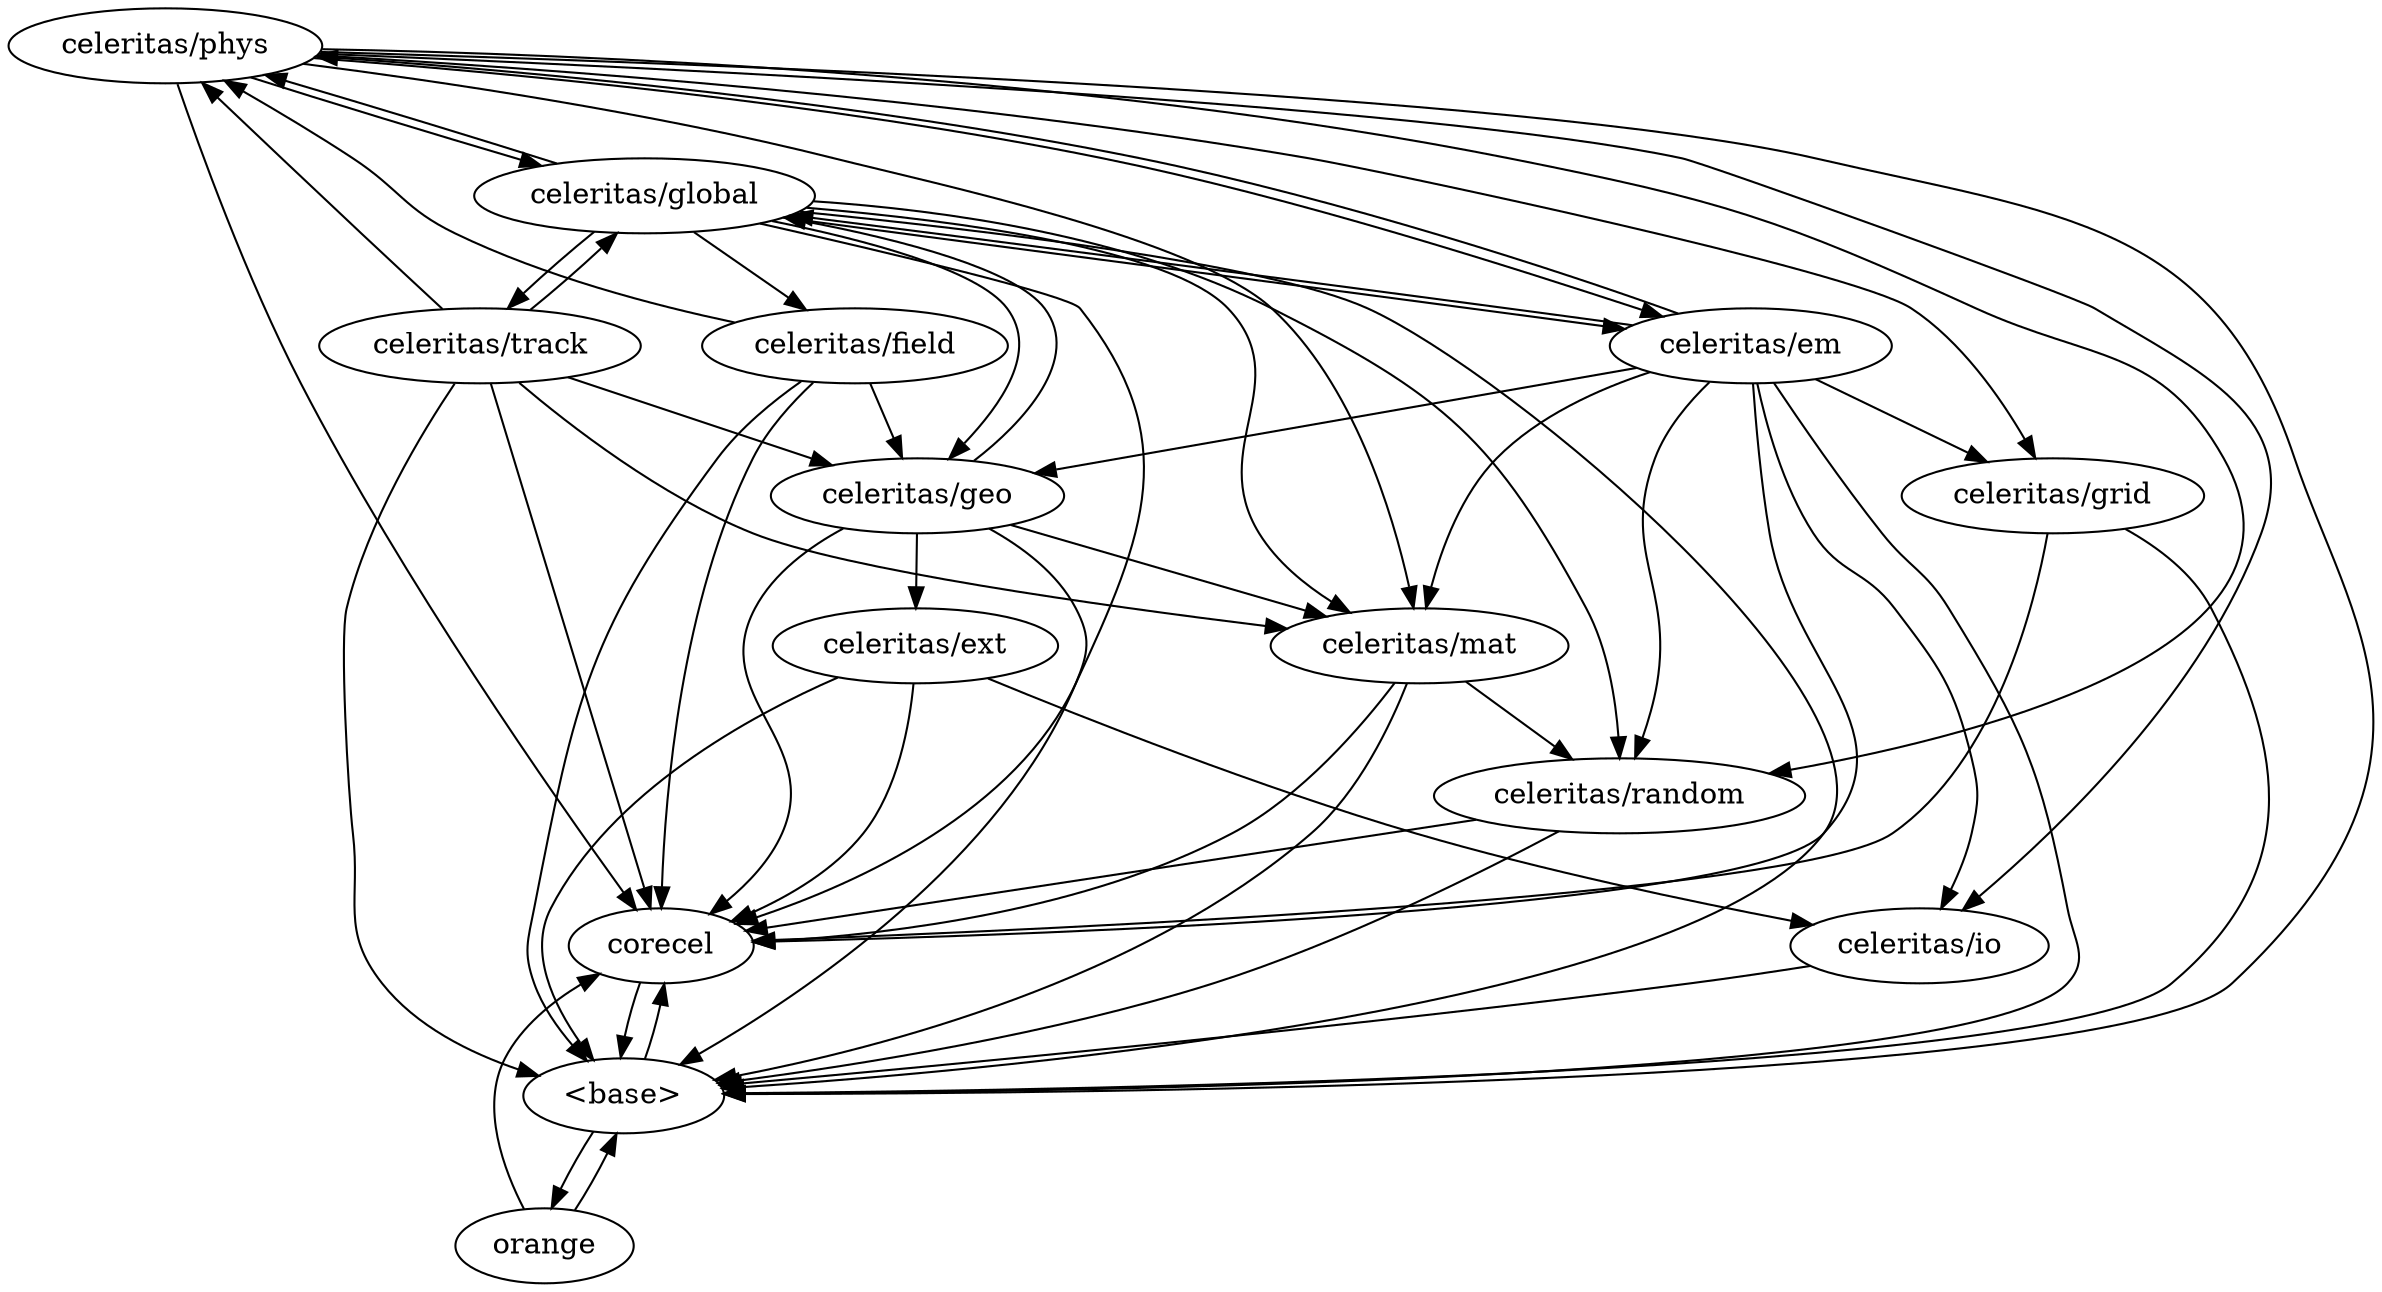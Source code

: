digraph packages {
"corecel" -> "<base>" [weight=0.249] // [0.3333333333333333, 0.16666666666666666, 0.25, 1.0, 0.3333333333333333, 0.25, 1.0, 0.5, 0.5, 0.3333333333333333, 0.5, 0.2, 0.3333333333333333, 0.3333333333333333, 0.3333333333333333, 0.3333333333333333, 0.2, 0.14285714285714285, 1.0, 1.0, 0.5, 0.5, 0.25, 0.3333333333333333, 1.0, 1.0, 1.0, 0.2, 0.25, 0.3333333333333333, 0.5, 1.0]
"celeritas/ext" -> "<base>" [weight=0.266] // [0.2, 1.0, 0.5, 0.3333333333333333, 0.14285714285714285, 0.5, 0.125, 1.0, 1.0, 0.3333333333333333, 0.25, 1.0]
"celeritas/ext" -> "corecel" [weight=0.157] // [0.2, 0.14285714285714285, 1.0, 0.14285714285714285, 0.125, 0.3333333333333333, 0.25]
"celeritas/field" -> "<base>" [weight=0.156] // [0.5, 0.125, 0.3333333333333333, 0.14285714285714285, 0.25, 0.3333333333333333, 0.5, 0.5, 0.25, 0.3333333333333333, 0.25, 0.3333333333333333, 0.2]
"celeritas/field" -> "corecel" [weight=0.144] // [0.125, 0.14285714285714285, 0.3333333333333333, 0.3333333333333333, 0.5, 0.5, 0.25, 0.2, 0.2]
"celeritas/field" -> "celeritas/geo" [weight=0.571] // [0.14285714285714285, 1.0]
"celeritas/field" -> "celeritas/phys" [weight=0.143] // [0.14285714285714285]
"<base>" -> "corecel" [weight=0.138] // [0.25, 0.2, 0.25, 0.5, 0.2, 0.2, 0.3333333333333333]
"celeritas/geo" -> "celeritas/ext" [weight=0.500] // [0.5, 0.5, 0.5]
"celeritas/geo" -> "<base>" [weight=0.195] // [0.5, 0.5, 0.5, 0.2, 0.25]
"celeritas/geo" -> "corecel" [weight=0.300] // [1.0, 0.2]
"celeritas/geo" -> "celeritas/mat" [weight=0.200] // [0.2]
"celeritas/geo" -> "celeritas/global" [weight=0.625] // [1.0, 0.25]
"celeritas/ext" -> "celeritas/io" [weight=0.389] // [0.5, 0.3333333333333333, 0.3333333333333333]
"celeritas/io" -> "<base>" [weight=0.400] // [1.0, 0.5, 1.0, 1.0, 0.5]
"<base>" -> "orange" [weight=0.100] // [0.2, 0.2]
"orange" -> "<base>" [weight=0.150] // [1.0, 0.2, 0.3333333333333333, 0.3333333333333333, 0.2, 0.3333333333333333, 0.16666666666666666, 0.16666666666666666, 0.25, 0.16666666666666666, 0.16666666666666666, 0.3333333333333333, 0.16666666666666666, 0.16666666666666666, 0.25, 1.0, 1.0, 0.25, 0.1, 0.25, 0.1, 0.1111111111111111, 0.1111111111111111, 0.2, 0.25, 0.5, 0.14285714285714285, 0.25, 0.3333333333333333, 0.2, 0.25, 0.3333333333333333]
"orange" -> "corecel" [weight=0.104] // [0.2, 0.3333333333333333, 0.16666666666666666, 0.16666666666666666, 0.25, 0.16666666666666666, 0.16666666666666666, 0.16666666666666666, 0.16666666666666666, 0.16666666666666666, 0.16666666666666666, 0.3333333333333333, 0.25, 0.1, 0.25, 0.1111111111111111, 0.2, 0.2, 0.2, 0.25, 0.14285714285714285, 0.25, 0.3333333333333333, 0.25, 0.2]
"celeritas/phys" -> "<base>" [weight=0.121] // [0.25, 0.125, 0.125, 0.3333333333333333, 1.0, 0.25, 0.125, 0.125, 0.05555555555555555, 0.07142857142857142, 0.3333333333333333, 0.5, 0.25, 0.5, 0.16666666666666666, 0.125, 0.25, 0.125, 0.07692307692307693, 0.125, 0.07142857142857142, 0.3333333333333333, 0.2, 0.3333333333333333, 0.2, 0.2, 0.25, 0.25]
"celeritas/phys" -> "corecel" [weight=0.105] // [0.5, 0.16666666666666666, 0.25, 0.25, 0.07692307692307693, 0.125, 0.125, 0.125, 0.07692307692307693, 0.125, 0.05555555555555555, 0.2, 0.125, 0.3333333333333333, 0.125, 0.05555555555555555, 0.07142857142857142, 1.0]
"celeritas/phys" -> "celeritas/mat" [weight=0.098] // [0.16666666666666666, 0.05555555555555555, 0.07142857142857142]
"celeritas/phys" -> "celeritas/io" [weight=0.125] // [0.125]
"celeritas/phys" -> "celeritas/global" [weight=0.291] // [0.3333333333333333, 0.3333333333333333, 0.125, 0.5, 0.3333333333333333, 0.2, 0.25, 0.25]
"celeritas/phys" -> "celeritas/em" [weight=0.069] // [0.07692307692307693, 0.07142857142857142, 0.05555555555555555, 0.07142857142857142]
"celeritas/phys" -> "celeritas/grid" [weight=0.101] // [0.07692307692307693, 0.05555555555555555, 0.07142857142857142, 0.2]
"celeritas/phys" -> "celeritas/random" [weight=0.104] // [0.05555555555555555, 0.05555555555555555, 0.2]
"celeritas/global" -> "<base>" [weight=0.184] // [0.09090909090909091, 0.25, 1.0, 0.25, 0.25]
"celeritas/global" -> "celeritas/field" [weight=0.091] // [0.09090909090909091]
"celeritas/global" -> "celeritas/phys" [weight=0.091] // [0.09090909090909091, 0.09090909090909091, 0.09090909090909091]
"celeritas/global" -> "celeritas/em" [weight=0.091] // [0.09090909090909091, 0.09090909090909091, 0.09090909090909091, 0.09090909090909091]
"celeritas/em" -> "<base>" [weight=0.090] // [0.14285714285714285, 0.14285714285714285, 0.058823529411764705, 0.05555555555555555, 0.08333333333333333, 0.07692307692307693, 0.0625, 0.058823529411764705, 0.0625, 0.08333333333333333, 0.058823529411764705, 0.06666666666666667, 0.14285714285714285, 0.14285714285714285, 0.058823529411764705, 0.05555555555555555, 0.08333333333333333, 0.07692307692307693, 0.0625, 0.058823529411764705, 0.0625, 0.08333333333333333, 0.058823529411764705, 0.06666666666666667, 0.2, 0.25, 0.5, 0.2, 0.25, 1.0, 0.25, 0.16666666666666666, 0.3333333333333333, 0.25, 0.2, 0.14285714285714285, 0.16666666666666666, 0.2, 0.2, 0.25, 0.25, 0.16666666666666666, 0.3333333333333333, 0.25, 0.2, 0.14285714285714285, 0.16666666666666666, 0.2, 0.2, 0.2, 0.125, 0.16666666666666666, 0.1111111111111111, 0.125, 0.1111111111111111, 0.125, 0.1111111111111111, 0.125, 0.1111111111111111, 0.3333333333333333, 0.125, 0.16666666666666666, 0.16666666666666666, 0.125, 0.2, 0.2, 0.09090909090909091, 0.07142857142857142, 0.07692307692307693, 0.125, 0.5, 0.16666666666666666, 0.16666666666666666, 0.2, 0.09090909090909091, 0.07142857142857142, 0.07692307692307693, 0.16666666666666666, 0.2, 0.25, 0.25, 0.14285714285714285, 0.2, 0.2, 0.2, 0.2, 0.2, 0.2, 0.3333333333333333, 0.2, 0.25, 0.3333333333333333, 0.09090909090909091, 0.08333333333333333, 0.2, 0.3333333333333333, 0.25, 0.25, 0.25, 0.25, 0.25, 0.25, 0.25, 0.25, 0.25, 0.25]
"celeritas/em" -> "corecel" [weight=0.066] // [0.14285714285714285, 0.14285714285714285, 0.058823529411764705, 0.0625, 0.2, 0.25, 0.2, 0.2, 0.14285714285714285, 0.16666666666666666, 0.2, 0.2, 0.2, 0.16666666666666666, 0.25, 0.25, 0.16666666666666666, 0.3333333333333333, 0.125, 0.1111111111111111, 0.125, 0.1111111111111111, 0.125, 0.16666666666666666, 0.25, 0.2, 0.14285714285714285, 0.2, 0.058823529411764705, 0.05555555555555555, 0.08333333333333333, 0.07692307692307693, 0.0625, 0.058823529411764705, 0.0625, 0.08333333333333333, 0.058823529411764705, 0.06666666666666667, 0.058823529411764705, 0.05555555555555555, 0.08333333333333333, 0.07692307692307693, 0.0625, 0.058823529411764705, 0.0625, 0.08333333333333333, 0.058823529411764705, 0.06666666666666667, 0.2, 0.09090909090909091, 0.08333333333333333, 0.16666666666666666, 0.16666666666666666, 0.125, 0.2, 0.16666666666666666, 0.16666666666666666, 0.2, 0.09090909090909091, 0.07142857142857142, 0.07692307692307693, 0.16666666666666666, 0.14285714285714285]
"celeritas/em" -> "celeritas/phys" [weight=0.197] // [0.14285714285714285, 0.058823529411764705, 0.05555555555555555, 0.08333333333333333, 0.07692307692307693, 0.0625, 0.058823529411764705, 0.0625, 0.08333333333333333, 0.058823529411764705, 0.06666666666666667, 0.3333333333333333, 0.2, 0.3333333333333333, 0.3333333333333333, 0.16666666666666666, 0.5, 0.3333333333333333, 0.25, 0.25, 0.16666666666666666, 0.3333333333333333, 0.25, 0.3333333333333333, 0.3333333333333333, 0.5, 0.3333333333333333, 0.25, 0.25, 0.25, 0.125, 0.09090909090909091, 0.07142857142857142, 0.07692307692307693, 0.25, 0.09090909090909091, 0.08333333333333333]
"celeritas/em" -> "celeritas/random" [weight=0.121] // [0.14285714285714285, 0.14285714285714285, 0.058823529411764705, 0.08333333333333333, 0.07692307692307693, 0.0625, 0.058823529411764705, 0.0625, 0.08333333333333333, 0.2, 0.25, 0.09090909090909091, 0.08333333333333333, 0.16666666666666666, 0.16666666666666666, 0.125, 0.2, 0.16666666666666666, 0.16666666666666666, 0.2, 0.07142857142857142, 0.07692307692307693, 0.08333333333333333, 0.07692307692307693]
"celeritas/em" -> "celeritas/io" [weight=0.178] // [0.2, 0.16666666666666666, 0.16666666666666666]
"celeritas/em" -> "celeritas/mat" [weight=0.148] // [0.25, 0.25, 0.25, 0.25, 0.125, 0.16666666666666666, 0.1111111111111111, 0.125, 0.07142857142857142, 0.16666666666666666, 0.25, 0.25, 0.16666666666666666, 0.058823529411764705, 0.05555555555555555, 0.0625, 0.058823529411764705, 0.06666666666666667, 0.14285714285714285, 0.09090909090909091, 0.08333333333333333, 0.2]
"celeritas/em" -> "celeritas/global" [weight=0.234] // [0.2, 0.25, 0.25, 0.3333333333333333, 0.14285714285714285, 0.2, 0.2, 0.2, 0.2, 0.2, 0.25, 0.25, 0.25, 0.25, 0.25, 0.25, 0.25, 0.25, 0.25, 0.25]
"celeritas/em" -> "celeritas/grid" [weight=0.120] // [0.1111111111111111, 0.125, 0.16666666666666666, 0.16666666666666666, 0.0625, 0.16666666666666666, 0.16666666666666666, 0.09090909090909091, 0.07142857142857142, 0.07692307692307693]
"celeritas/em" -> "celeritas/geo" [weight=0.074] // [0.07142857142857142, 0.07692307692307693]
"celeritas/grid" -> "corecel" [weight=0.118] // [0.16666666666666666, 0.125, 0.2, 0.2, 0.2, 0.3333333333333333, 0.25, 0.3333333333333333, 0.2, 0.25, 0.25, 0.125, 0.2, 0.2, 0.25, 0.25, 0.2, 0.2, 0.3333333333333333, 0.5, 0.2]
"celeritas/grid" -> "<base>" [weight=0.168] // [0.16666666666666666, 0.25, 0.2, 0.125, 0.2, 0.5, 0.3333333333333333, 0.25, 0.5, 0.3333333333333333, 0.5, 0.2, 0.25, 0.25, 0.3333333333333333, 1.0]
"celeritas/mat" -> "<base>" [weight=0.132] // [0.14285714285714285, 0.3333333333333333, 0.25, 0.14285714285714285, 0.16666666666666666, 0.25, 0.3333333333333333, 0.25, 0.14285714285714285, 0.16666666666666666, 0.5, 0.5]
"celeritas/mat" -> "corecel" [weight=0.089] // [0.14285714285714285, 0.25, 0.14285714285714285]
"celeritas/mat" -> "celeritas/random" [weight=0.143] // [0.14285714285714285]
"celeritas/random" -> "<base>" [weight=0.151] // [0.14285714285714285, 0.25, 0.25, 0.16666666666666666, 0.3333333333333333, 0.3333333333333333, 1.0, 1.0, 0.25, 0.25, 0.16666666666666666, 0.5, 0.25, 0.16666666666666666, 0.16666666666666666, 0.25, 0.25, 0.25, 0.25, 0.16666666666666666, 0.25, 0.16666666666666666, 0.16666666666666666, 0.25]
"celeritas/random" -> "corecel" [weight=0.120] // [0.14285714285714285, 0.25, 0.3333333333333333, 0.14285714285714285, 0.3333333333333333, 0.25, 0.3333333333333333, 0.3333333333333333, 0.16666666666666666, 0.16666666666666666, 0.16666666666666666, 0.25, 0.25]
"celeritas/global" -> "corecel" [weight=0.177] // [0.25, 1.0, 0.09090909090909091, 0.09090909090909091, 0.3333333333333333]
"celeritas/global" -> "celeritas/geo" [weight=0.091] // [0.09090909090909091, 0.09090909090909091]
"celeritas/global" -> "celeritas/mat" [weight=0.091] // [0.09090909090909091, 0.09090909090909091]
"celeritas/global" -> "celeritas/random" [weight=0.091] // [0.09090909090909091, 0.09090909090909091]
"celeritas/global" -> "celeritas/track" [weight=0.172] // [0.09090909090909091, 0.09090909090909091, 0.3333333333333333]
"celeritas/track" -> "corecel" [weight=0.090] // [0.16666666666666666, 0.125, 0.1, 0.2, 0.125, 0.1, 0.1, 0.5, 0.25, 0.125, 0.14285714285714285, 0.25, 0.16666666666666666]
"celeritas/track" -> "<base>" [weight=0.104] // [0.16666666666666666, 0.2, 0.125, 0.3333333333333333, 0.16666666666666666, 0.125, 0.25, 0.3333333333333333, 0.25, 0.2, 0.2, 0.16666666666666666, 0.2]
"celeritas/track" -> "celeritas/phys" [weight=0.170] // [0.16666666666666666, 0.2, 0.125, 0.3333333333333333, 0.1, 0.125, 0.14285714285714285, 0.16666666666666666]
"celeritas/track" -> "celeritas/global" [weight=0.175] // [0.1, 0.1, 0.125, 0.14285714285714285, 0.3333333333333333, 0.2, 0.2, 0.2]
"celeritas/track" -> "celeritas/geo" [weight=0.123] // [0.1, 0.125, 0.14285714285714285]
"celeritas/track" -> "celeritas/mat" [weight=0.100] // [0.1]
}
